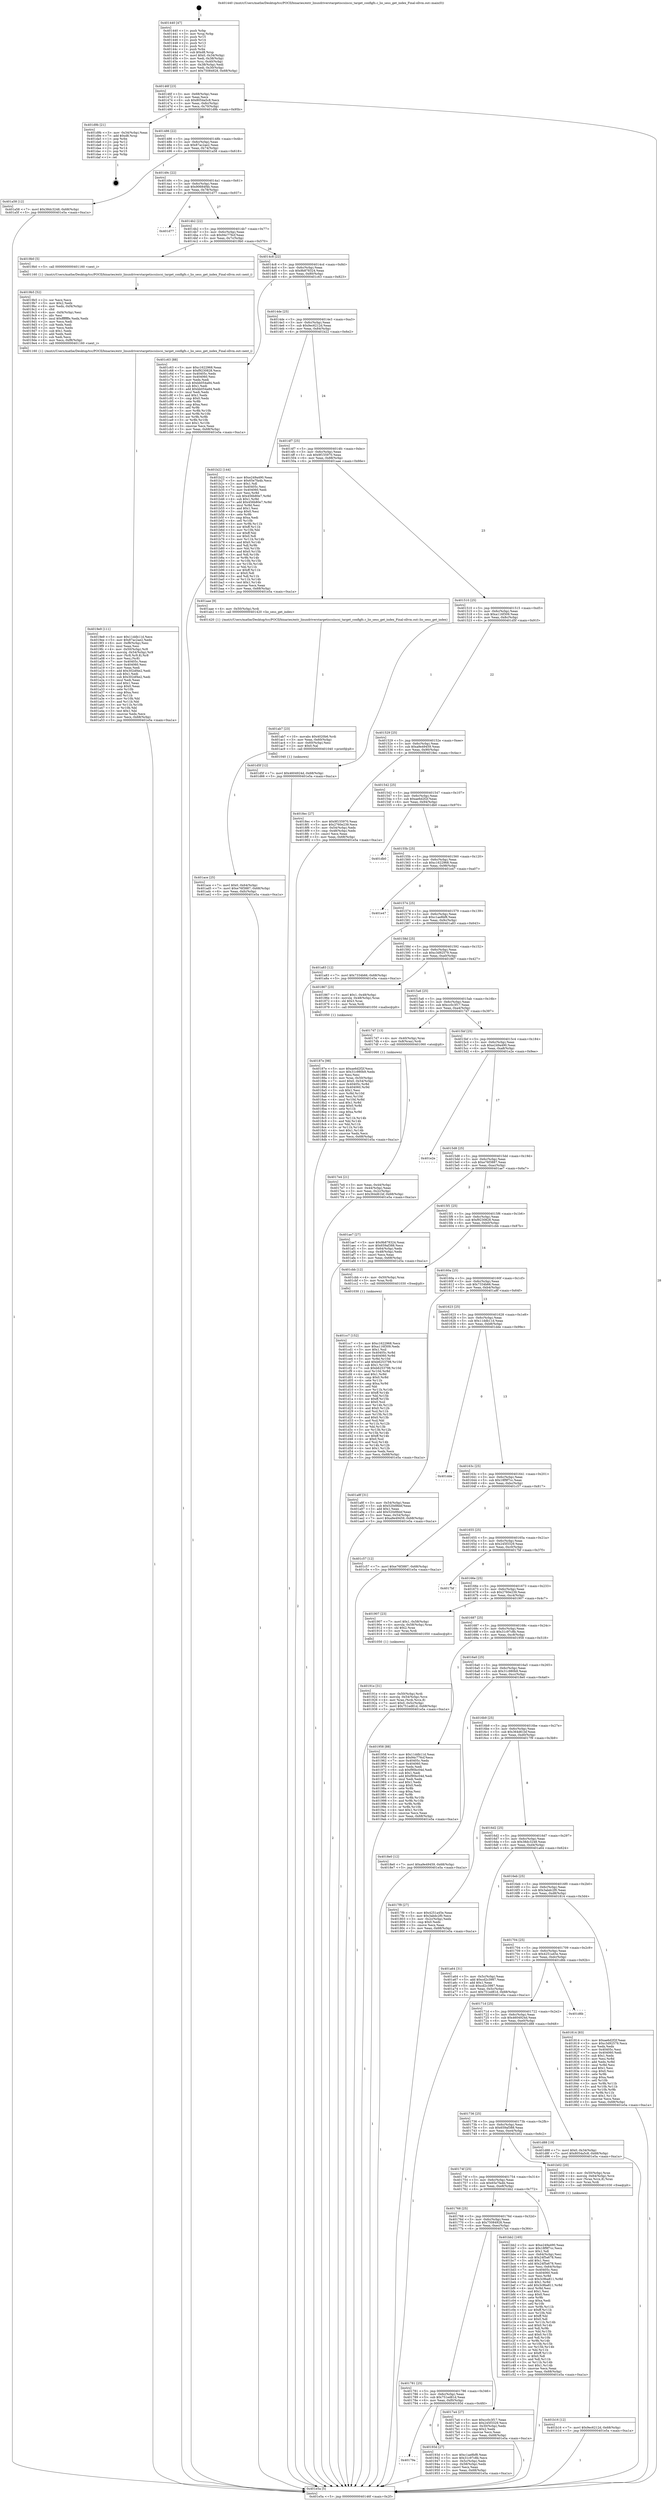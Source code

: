 digraph "0x401440" {
  label = "0x401440 (/mnt/c/Users/mathe/Desktop/tcc/POCII/binaries/extr_linuxdriverstargetiscsiiscsi_target_configfs.c_lio_sess_get_index_Final-ollvm.out::main(0))"
  labelloc = "t"
  node[shape=record]

  Entry [label="",width=0.3,height=0.3,shape=circle,fillcolor=black,style=filled]
  "0x40146f" [label="{
     0x40146f [23]\l
     | [instrs]\l
     &nbsp;&nbsp;0x40146f \<+3\>: mov -0x68(%rbp),%eax\l
     &nbsp;&nbsp;0x401472 \<+2\>: mov %eax,%ecx\l
     &nbsp;&nbsp;0x401474 \<+6\>: sub $0x8054a5c8,%ecx\l
     &nbsp;&nbsp;0x40147a \<+3\>: mov %eax,-0x6c(%rbp)\l
     &nbsp;&nbsp;0x40147d \<+3\>: mov %ecx,-0x70(%rbp)\l
     &nbsp;&nbsp;0x401480 \<+6\>: je 0000000000401d9b \<main+0x95b\>\l
  }"]
  "0x401d9b" [label="{
     0x401d9b [21]\l
     | [instrs]\l
     &nbsp;&nbsp;0x401d9b \<+3\>: mov -0x34(%rbp),%eax\l
     &nbsp;&nbsp;0x401d9e \<+7\>: add $0xd8,%rsp\l
     &nbsp;&nbsp;0x401da5 \<+1\>: pop %rbx\l
     &nbsp;&nbsp;0x401da6 \<+2\>: pop %r12\l
     &nbsp;&nbsp;0x401da8 \<+2\>: pop %r13\l
     &nbsp;&nbsp;0x401daa \<+2\>: pop %r14\l
     &nbsp;&nbsp;0x401dac \<+2\>: pop %r15\l
     &nbsp;&nbsp;0x401dae \<+1\>: pop %rbp\l
     &nbsp;&nbsp;0x401daf \<+1\>: ret\l
  }"]
  "0x401486" [label="{
     0x401486 [22]\l
     | [instrs]\l
     &nbsp;&nbsp;0x401486 \<+5\>: jmp 000000000040148b \<main+0x4b\>\l
     &nbsp;&nbsp;0x40148b \<+3\>: mov -0x6c(%rbp),%eax\l
     &nbsp;&nbsp;0x40148e \<+5\>: sub $0x87ac2ae2,%eax\l
     &nbsp;&nbsp;0x401493 \<+3\>: mov %eax,-0x74(%rbp)\l
     &nbsp;&nbsp;0x401496 \<+6\>: je 0000000000401a58 \<main+0x618\>\l
  }"]
  Exit [label="",width=0.3,height=0.3,shape=circle,fillcolor=black,style=filled,peripheries=2]
  "0x401a58" [label="{
     0x401a58 [12]\l
     | [instrs]\l
     &nbsp;&nbsp;0x401a58 \<+7\>: movl $0x38dc3248,-0x68(%rbp)\l
     &nbsp;&nbsp;0x401a5f \<+5\>: jmp 0000000000401e5a \<main+0xa1a\>\l
  }"]
  "0x40149c" [label="{
     0x40149c [22]\l
     | [instrs]\l
     &nbsp;&nbsp;0x40149c \<+5\>: jmp 00000000004014a1 \<main+0x61\>\l
     &nbsp;&nbsp;0x4014a1 \<+3\>: mov -0x6c(%rbp),%eax\l
     &nbsp;&nbsp;0x4014a4 \<+5\>: sub $0x90684f4b,%eax\l
     &nbsp;&nbsp;0x4014a9 \<+3\>: mov %eax,-0x78(%rbp)\l
     &nbsp;&nbsp;0x4014ac \<+6\>: je 0000000000401d77 \<main+0x937\>\l
  }"]
  "0x401cc7" [label="{
     0x401cc7 [152]\l
     | [instrs]\l
     &nbsp;&nbsp;0x401cc7 \<+5\>: mov $0xc1622968,%ecx\l
     &nbsp;&nbsp;0x401ccc \<+5\>: mov $0xa116f309,%edx\l
     &nbsp;&nbsp;0x401cd1 \<+3\>: mov $0x1,%sil\l
     &nbsp;&nbsp;0x401cd4 \<+8\>: mov 0x40405c,%r8d\l
     &nbsp;&nbsp;0x401cdc \<+8\>: mov 0x404060,%r9d\l
     &nbsp;&nbsp;0x401ce4 \<+3\>: mov %r8d,%r10d\l
     &nbsp;&nbsp;0x401ce7 \<+7\>: add $0xb6253798,%r10d\l
     &nbsp;&nbsp;0x401cee \<+4\>: sub $0x1,%r10d\l
     &nbsp;&nbsp;0x401cf2 \<+7\>: sub $0xb6253798,%r10d\l
     &nbsp;&nbsp;0x401cf9 \<+4\>: imul %r10d,%r8d\l
     &nbsp;&nbsp;0x401cfd \<+4\>: and $0x1,%r8d\l
     &nbsp;&nbsp;0x401d01 \<+4\>: cmp $0x0,%r8d\l
     &nbsp;&nbsp;0x401d05 \<+4\>: sete %r11b\l
     &nbsp;&nbsp;0x401d09 \<+4\>: cmp $0xa,%r9d\l
     &nbsp;&nbsp;0x401d0d \<+3\>: setl %bl\l
     &nbsp;&nbsp;0x401d10 \<+3\>: mov %r11b,%r14b\l
     &nbsp;&nbsp;0x401d13 \<+4\>: xor $0xff,%r14b\l
     &nbsp;&nbsp;0x401d17 \<+3\>: mov %bl,%r15b\l
     &nbsp;&nbsp;0x401d1a \<+4\>: xor $0xff,%r15b\l
     &nbsp;&nbsp;0x401d1e \<+4\>: xor $0x0,%sil\l
     &nbsp;&nbsp;0x401d22 \<+3\>: mov %r14b,%r12b\l
     &nbsp;&nbsp;0x401d25 \<+4\>: and $0x0,%r12b\l
     &nbsp;&nbsp;0x401d29 \<+3\>: and %sil,%r11b\l
     &nbsp;&nbsp;0x401d2c \<+3\>: mov %r15b,%r13b\l
     &nbsp;&nbsp;0x401d2f \<+4\>: and $0x0,%r13b\l
     &nbsp;&nbsp;0x401d33 \<+3\>: and %sil,%bl\l
     &nbsp;&nbsp;0x401d36 \<+3\>: or %r11b,%r12b\l
     &nbsp;&nbsp;0x401d39 \<+3\>: or %bl,%r13b\l
     &nbsp;&nbsp;0x401d3c \<+3\>: xor %r13b,%r12b\l
     &nbsp;&nbsp;0x401d3f \<+3\>: or %r15b,%r14b\l
     &nbsp;&nbsp;0x401d42 \<+4\>: xor $0xff,%r14b\l
     &nbsp;&nbsp;0x401d46 \<+4\>: or $0x0,%sil\l
     &nbsp;&nbsp;0x401d4a \<+3\>: and %sil,%r14b\l
     &nbsp;&nbsp;0x401d4d \<+3\>: or %r14b,%r12b\l
     &nbsp;&nbsp;0x401d50 \<+4\>: test $0x1,%r12b\l
     &nbsp;&nbsp;0x401d54 \<+3\>: cmovne %edx,%ecx\l
     &nbsp;&nbsp;0x401d57 \<+3\>: mov %ecx,-0x68(%rbp)\l
     &nbsp;&nbsp;0x401d5a \<+5\>: jmp 0000000000401e5a \<main+0xa1a\>\l
  }"]
  "0x401d77" [label="{
     0x401d77\l
  }", style=dashed]
  "0x4014b2" [label="{
     0x4014b2 [22]\l
     | [instrs]\l
     &nbsp;&nbsp;0x4014b2 \<+5\>: jmp 00000000004014b7 \<main+0x77\>\l
     &nbsp;&nbsp;0x4014b7 \<+3\>: mov -0x6c(%rbp),%eax\l
     &nbsp;&nbsp;0x4014ba \<+5\>: sub $0x94c776cf,%eax\l
     &nbsp;&nbsp;0x4014bf \<+3\>: mov %eax,-0x7c(%rbp)\l
     &nbsp;&nbsp;0x4014c2 \<+6\>: je 00000000004019b0 \<main+0x570\>\l
  }"]
  "0x401b16" [label="{
     0x401b16 [12]\l
     | [instrs]\l
     &nbsp;&nbsp;0x401b16 \<+7\>: movl $0x9ec6212d,-0x68(%rbp)\l
     &nbsp;&nbsp;0x401b1d \<+5\>: jmp 0000000000401e5a \<main+0xa1a\>\l
  }"]
  "0x4019b0" [label="{
     0x4019b0 [5]\l
     | [instrs]\l
     &nbsp;&nbsp;0x4019b0 \<+5\>: call 0000000000401160 \<next_i\>\l
     | [calls]\l
     &nbsp;&nbsp;0x401160 \{1\} (/mnt/c/Users/mathe/Desktop/tcc/POCII/binaries/extr_linuxdriverstargetiscsiiscsi_target_configfs.c_lio_sess_get_index_Final-ollvm.out::next_i)\l
  }"]
  "0x4014c8" [label="{
     0x4014c8 [22]\l
     | [instrs]\l
     &nbsp;&nbsp;0x4014c8 \<+5\>: jmp 00000000004014cd \<main+0x8d\>\l
     &nbsp;&nbsp;0x4014cd \<+3\>: mov -0x6c(%rbp),%eax\l
     &nbsp;&nbsp;0x4014d0 \<+5\>: sub $0x9b878324,%eax\l
     &nbsp;&nbsp;0x4014d5 \<+3\>: mov %eax,-0x80(%rbp)\l
     &nbsp;&nbsp;0x4014d8 \<+6\>: je 0000000000401c63 \<main+0x823\>\l
  }"]
  "0x401ace" [label="{
     0x401ace [25]\l
     | [instrs]\l
     &nbsp;&nbsp;0x401ace \<+7\>: movl $0x0,-0x64(%rbp)\l
     &nbsp;&nbsp;0x401ad5 \<+7\>: movl $0xe76f3887,-0x68(%rbp)\l
     &nbsp;&nbsp;0x401adc \<+6\>: mov %eax,-0xfc(%rbp)\l
     &nbsp;&nbsp;0x401ae2 \<+5\>: jmp 0000000000401e5a \<main+0xa1a\>\l
  }"]
  "0x401c63" [label="{
     0x401c63 [88]\l
     | [instrs]\l
     &nbsp;&nbsp;0x401c63 \<+5\>: mov $0xc1622968,%eax\l
     &nbsp;&nbsp;0x401c68 \<+5\>: mov $0xf9230828,%ecx\l
     &nbsp;&nbsp;0x401c6d \<+7\>: mov 0x40405c,%edx\l
     &nbsp;&nbsp;0x401c74 \<+7\>: mov 0x404060,%esi\l
     &nbsp;&nbsp;0x401c7b \<+2\>: mov %edx,%edi\l
     &nbsp;&nbsp;0x401c7d \<+6\>: sub $0xbb054a84,%edi\l
     &nbsp;&nbsp;0x401c83 \<+3\>: sub $0x1,%edi\l
     &nbsp;&nbsp;0x401c86 \<+6\>: add $0xbb054a84,%edi\l
     &nbsp;&nbsp;0x401c8c \<+3\>: imul %edi,%edx\l
     &nbsp;&nbsp;0x401c8f \<+3\>: and $0x1,%edx\l
     &nbsp;&nbsp;0x401c92 \<+3\>: cmp $0x0,%edx\l
     &nbsp;&nbsp;0x401c95 \<+4\>: sete %r8b\l
     &nbsp;&nbsp;0x401c99 \<+3\>: cmp $0xa,%esi\l
     &nbsp;&nbsp;0x401c9c \<+4\>: setl %r9b\l
     &nbsp;&nbsp;0x401ca0 \<+3\>: mov %r8b,%r10b\l
     &nbsp;&nbsp;0x401ca3 \<+3\>: and %r9b,%r10b\l
     &nbsp;&nbsp;0x401ca6 \<+3\>: xor %r9b,%r8b\l
     &nbsp;&nbsp;0x401ca9 \<+3\>: or %r8b,%r10b\l
     &nbsp;&nbsp;0x401cac \<+4\>: test $0x1,%r10b\l
     &nbsp;&nbsp;0x401cb0 \<+3\>: cmovne %ecx,%eax\l
     &nbsp;&nbsp;0x401cb3 \<+3\>: mov %eax,-0x68(%rbp)\l
     &nbsp;&nbsp;0x401cb6 \<+5\>: jmp 0000000000401e5a \<main+0xa1a\>\l
  }"]
  "0x4014de" [label="{
     0x4014de [25]\l
     | [instrs]\l
     &nbsp;&nbsp;0x4014de \<+5\>: jmp 00000000004014e3 \<main+0xa3\>\l
     &nbsp;&nbsp;0x4014e3 \<+3\>: mov -0x6c(%rbp),%eax\l
     &nbsp;&nbsp;0x4014e6 \<+5\>: sub $0x9ec6212d,%eax\l
     &nbsp;&nbsp;0x4014eb \<+6\>: mov %eax,-0x84(%rbp)\l
     &nbsp;&nbsp;0x4014f1 \<+6\>: je 0000000000401b22 \<main+0x6e2\>\l
  }"]
  "0x401ab7" [label="{
     0x401ab7 [23]\l
     | [instrs]\l
     &nbsp;&nbsp;0x401ab7 \<+10\>: movabs $0x4020b6,%rdi\l
     &nbsp;&nbsp;0x401ac1 \<+3\>: mov %eax,-0x60(%rbp)\l
     &nbsp;&nbsp;0x401ac4 \<+3\>: mov -0x60(%rbp),%esi\l
     &nbsp;&nbsp;0x401ac7 \<+2\>: mov $0x0,%al\l
     &nbsp;&nbsp;0x401ac9 \<+5\>: call 0000000000401040 \<printf@plt\>\l
     | [calls]\l
     &nbsp;&nbsp;0x401040 \{1\} (unknown)\l
  }"]
  "0x401b22" [label="{
     0x401b22 [144]\l
     | [instrs]\l
     &nbsp;&nbsp;0x401b22 \<+5\>: mov $0xe249a490,%eax\l
     &nbsp;&nbsp;0x401b27 \<+5\>: mov $0x65e7fa4b,%ecx\l
     &nbsp;&nbsp;0x401b2c \<+2\>: mov $0x1,%dl\l
     &nbsp;&nbsp;0x401b2e \<+7\>: mov 0x40405c,%esi\l
     &nbsp;&nbsp;0x401b35 \<+7\>: mov 0x404060,%edi\l
     &nbsp;&nbsp;0x401b3c \<+3\>: mov %esi,%r8d\l
     &nbsp;&nbsp;0x401b3f \<+7\>: sub $0x456b80e7,%r8d\l
     &nbsp;&nbsp;0x401b46 \<+4\>: sub $0x1,%r8d\l
     &nbsp;&nbsp;0x401b4a \<+7\>: add $0x456b80e7,%r8d\l
     &nbsp;&nbsp;0x401b51 \<+4\>: imul %r8d,%esi\l
     &nbsp;&nbsp;0x401b55 \<+3\>: and $0x1,%esi\l
     &nbsp;&nbsp;0x401b58 \<+3\>: cmp $0x0,%esi\l
     &nbsp;&nbsp;0x401b5b \<+4\>: sete %r9b\l
     &nbsp;&nbsp;0x401b5f \<+3\>: cmp $0xa,%edi\l
     &nbsp;&nbsp;0x401b62 \<+4\>: setl %r10b\l
     &nbsp;&nbsp;0x401b66 \<+3\>: mov %r9b,%r11b\l
     &nbsp;&nbsp;0x401b69 \<+4\>: xor $0xff,%r11b\l
     &nbsp;&nbsp;0x401b6d \<+3\>: mov %r10b,%bl\l
     &nbsp;&nbsp;0x401b70 \<+3\>: xor $0xff,%bl\l
     &nbsp;&nbsp;0x401b73 \<+3\>: xor $0x0,%dl\l
     &nbsp;&nbsp;0x401b76 \<+3\>: mov %r11b,%r14b\l
     &nbsp;&nbsp;0x401b79 \<+4\>: and $0x0,%r14b\l
     &nbsp;&nbsp;0x401b7d \<+3\>: and %dl,%r9b\l
     &nbsp;&nbsp;0x401b80 \<+3\>: mov %bl,%r15b\l
     &nbsp;&nbsp;0x401b83 \<+4\>: and $0x0,%r15b\l
     &nbsp;&nbsp;0x401b87 \<+3\>: and %dl,%r10b\l
     &nbsp;&nbsp;0x401b8a \<+3\>: or %r9b,%r14b\l
     &nbsp;&nbsp;0x401b8d \<+3\>: or %r10b,%r15b\l
     &nbsp;&nbsp;0x401b90 \<+3\>: xor %r15b,%r14b\l
     &nbsp;&nbsp;0x401b93 \<+3\>: or %bl,%r11b\l
     &nbsp;&nbsp;0x401b96 \<+4\>: xor $0xff,%r11b\l
     &nbsp;&nbsp;0x401b9a \<+3\>: or $0x0,%dl\l
     &nbsp;&nbsp;0x401b9d \<+3\>: and %dl,%r11b\l
     &nbsp;&nbsp;0x401ba0 \<+3\>: or %r11b,%r14b\l
     &nbsp;&nbsp;0x401ba3 \<+4\>: test $0x1,%r14b\l
     &nbsp;&nbsp;0x401ba7 \<+3\>: cmovne %ecx,%eax\l
     &nbsp;&nbsp;0x401baa \<+3\>: mov %eax,-0x68(%rbp)\l
     &nbsp;&nbsp;0x401bad \<+5\>: jmp 0000000000401e5a \<main+0xa1a\>\l
  }"]
  "0x4014f7" [label="{
     0x4014f7 [25]\l
     | [instrs]\l
     &nbsp;&nbsp;0x4014f7 \<+5\>: jmp 00000000004014fc \<main+0xbc\>\l
     &nbsp;&nbsp;0x4014fc \<+3\>: mov -0x6c(%rbp),%eax\l
     &nbsp;&nbsp;0x4014ff \<+5\>: sub $0x9f155970,%eax\l
     &nbsp;&nbsp;0x401504 \<+6\>: mov %eax,-0x88(%rbp)\l
     &nbsp;&nbsp;0x40150a \<+6\>: je 0000000000401aae \<main+0x66e\>\l
  }"]
  "0x4019e9" [label="{
     0x4019e9 [111]\l
     | [instrs]\l
     &nbsp;&nbsp;0x4019e9 \<+5\>: mov $0x11ddb11d,%ecx\l
     &nbsp;&nbsp;0x4019ee \<+5\>: mov $0x87ac2ae2,%edx\l
     &nbsp;&nbsp;0x4019f3 \<+6\>: mov -0xf8(%rbp),%esi\l
     &nbsp;&nbsp;0x4019f9 \<+3\>: imul %eax,%esi\l
     &nbsp;&nbsp;0x4019fc \<+4\>: mov -0x50(%rbp),%r8\l
     &nbsp;&nbsp;0x401a00 \<+4\>: movslq -0x54(%rbp),%r9\l
     &nbsp;&nbsp;0x401a04 \<+4\>: mov (%r8,%r9,8),%r8\l
     &nbsp;&nbsp;0x401a08 \<+3\>: mov %esi,(%r8)\l
     &nbsp;&nbsp;0x401a0b \<+7\>: mov 0x40405c,%eax\l
     &nbsp;&nbsp;0x401a12 \<+7\>: mov 0x404060,%esi\l
     &nbsp;&nbsp;0x401a19 \<+2\>: mov %eax,%edi\l
     &nbsp;&nbsp;0x401a1b \<+6\>: add $0x302df4e2,%edi\l
     &nbsp;&nbsp;0x401a21 \<+3\>: sub $0x1,%edi\l
     &nbsp;&nbsp;0x401a24 \<+6\>: sub $0x302df4e2,%edi\l
     &nbsp;&nbsp;0x401a2a \<+3\>: imul %edi,%eax\l
     &nbsp;&nbsp;0x401a2d \<+3\>: and $0x1,%eax\l
     &nbsp;&nbsp;0x401a30 \<+3\>: cmp $0x0,%eax\l
     &nbsp;&nbsp;0x401a33 \<+4\>: sete %r10b\l
     &nbsp;&nbsp;0x401a37 \<+3\>: cmp $0xa,%esi\l
     &nbsp;&nbsp;0x401a3a \<+4\>: setl %r11b\l
     &nbsp;&nbsp;0x401a3e \<+3\>: mov %r10b,%bl\l
     &nbsp;&nbsp;0x401a41 \<+3\>: and %r11b,%bl\l
     &nbsp;&nbsp;0x401a44 \<+3\>: xor %r11b,%r10b\l
     &nbsp;&nbsp;0x401a47 \<+3\>: or %r10b,%bl\l
     &nbsp;&nbsp;0x401a4a \<+3\>: test $0x1,%bl\l
     &nbsp;&nbsp;0x401a4d \<+3\>: cmovne %edx,%ecx\l
     &nbsp;&nbsp;0x401a50 \<+3\>: mov %ecx,-0x68(%rbp)\l
     &nbsp;&nbsp;0x401a53 \<+5\>: jmp 0000000000401e5a \<main+0xa1a\>\l
  }"]
  "0x401aae" [label="{
     0x401aae [9]\l
     | [instrs]\l
     &nbsp;&nbsp;0x401aae \<+4\>: mov -0x50(%rbp),%rdi\l
     &nbsp;&nbsp;0x401ab2 \<+5\>: call 0000000000401420 \<lio_sess_get_index\>\l
     | [calls]\l
     &nbsp;&nbsp;0x401420 \{1\} (/mnt/c/Users/mathe/Desktop/tcc/POCII/binaries/extr_linuxdriverstargetiscsiiscsi_target_configfs.c_lio_sess_get_index_Final-ollvm.out::lio_sess_get_index)\l
  }"]
  "0x401510" [label="{
     0x401510 [25]\l
     | [instrs]\l
     &nbsp;&nbsp;0x401510 \<+5\>: jmp 0000000000401515 \<main+0xd5\>\l
     &nbsp;&nbsp;0x401515 \<+3\>: mov -0x6c(%rbp),%eax\l
     &nbsp;&nbsp;0x401518 \<+5\>: sub $0xa116f309,%eax\l
     &nbsp;&nbsp;0x40151d \<+6\>: mov %eax,-0x8c(%rbp)\l
     &nbsp;&nbsp;0x401523 \<+6\>: je 0000000000401d5f \<main+0x91f\>\l
  }"]
  "0x4019b5" [label="{
     0x4019b5 [52]\l
     | [instrs]\l
     &nbsp;&nbsp;0x4019b5 \<+2\>: xor %ecx,%ecx\l
     &nbsp;&nbsp;0x4019b7 \<+5\>: mov $0x2,%edx\l
     &nbsp;&nbsp;0x4019bc \<+6\>: mov %edx,-0xf4(%rbp)\l
     &nbsp;&nbsp;0x4019c2 \<+1\>: cltd\l
     &nbsp;&nbsp;0x4019c3 \<+6\>: mov -0xf4(%rbp),%esi\l
     &nbsp;&nbsp;0x4019c9 \<+2\>: idiv %esi\l
     &nbsp;&nbsp;0x4019cb \<+6\>: imul $0xfffffffe,%edx,%edx\l
     &nbsp;&nbsp;0x4019d1 \<+2\>: mov %ecx,%edi\l
     &nbsp;&nbsp;0x4019d3 \<+2\>: sub %edx,%edi\l
     &nbsp;&nbsp;0x4019d5 \<+2\>: mov %ecx,%edx\l
     &nbsp;&nbsp;0x4019d7 \<+3\>: sub $0x1,%edx\l
     &nbsp;&nbsp;0x4019da \<+2\>: add %edx,%edi\l
     &nbsp;&nbsp;0x4019dc \<+2\>: sub %edi,%ecx\l
     &nbsp;&nbsp;0x4019de \<+6\>: mov %ecx,-0xf8(%rbp)\l
     &nbsp;&nbsp;0x4019e4 \<+5\>: call 0000000000401160 \<next_i\>\l
     | [calls]\l
     &nbsp;&nbsp;0x401160 \{1\} (/mnt/c/Users/mathe/Desktop/tcc/POCII/binaries/extr_linuxdriverstargetiscsiiscsi_target_configfs.c_lio_sess_get_index_Final-ollvm.out::next_i)\l
  }"]
  "0x401d5f" [label="{
     0x401d5f [12]\l
     | [instrs]\l
     &nbsp;&nbsp;0x401d5f \<+7\>: movl $0x4604924d,-0x68(%rbp)\l
     &nbsp;&nbsp;0x401d66 \<+5\>: jmp 0000000000401e5a \<main+0xa1a\>\l
  }"]
  "0x401529" [label="{
     0x401529 [25]\l
     | [instrs]\l
     &nbsp;&nbsp;0x401529 \<+5\>: jmp 000000000040152e \<main+0xee\>\l
     &nbsp;&nbsp;0x40152e \<+3\>: mov -0x6c(%rbp),%eax\l
     &nbsp;&nbsp;0x401531 \<+5\>: sub $0xa9e49459,%eax\l
     &nbsp;&nbsp;0x401536 \<+6\>: mov %eax,-0x90(%rbp)\l
     &nbsp;&nbsp;0x40153c \<+6\>: je 00000000004018ec \<main+0x4ac\>\l
  }"]
  "0x40179a" [label="{
     0x40179a\l
  }", style=dashed]
  "0x4018ec" [label="{
     0x4018ec [27]\l
     | [instrs]\l
     &nbsp;&nbsp;0x4018ec \<+5\>: mov $0x9f155970,%eax\l
     &nbsp;&nbsp;0x4018f1 \<+5\>: mov $0x2760e239,%ecx\l
     &nbsp;&nbsp;0x4018f6 \<+3\>: mov -0x54(%rbp),%edx\l
     &nbsp;&nbsp;0x4018f9 \<+3\>: cmp -0x48(%rbp),%edx\l
     &nbsp;&nbsp;0x4018fc \<+3\>: cmovl %ecx,%eax\l
     &nbsp;&nbsp;0x4018ff \<+3\>: mov %eax,-0x68(%rbp)\l
     &nbsp;&nbsp;0x401902 \<+5\>: jmp 0000000000401e5a \<main+0xa1a\>\l
  }"]
  "0x401542" [label="{
     0x401542 [25]\l
     | [instrs]\l
     &nbsp;&nbsp;0x401542 \<+5\>: jmp 0000000000401547 \<main+0x107\>\l
     &nbsp;&nbsp;0x401547 \<+3\>: mov -0x6c(%rbp),%eax\l
     &nbsp;&nbsp;0x40154a \<+5\>: sub $0xae6d2f2f,%eax\l
     &nbsp;&nbsp;0x40154f \<+6\>: mov %eax,-0x94(%rbp)\l
     &nbsp;&nbsp;0x401555 \<+6\>: je 0000000000401db0 \<main+0x970\>\l
  }"]
  "0x40193d" [label="{
     0x40193d [27]\l
     | [instrs]\l
     &nbsp;&nbsp;0x40193d \<+5\>: mov $0xc1ae8bf8,%eax\l
     &nbsp;&nbsp;0x401942 \<+5\>: mov $0x31c97c8b,%ecx\l
     &nbsp;&nbsp;0x401947 \<+3\>: mov -0x5c(%rbp),%edx\l
     &nbsp;&nbsp;0x40194a \<+3\>: cmp -0x58(%rbp),%edx\l
     &nbsp;&nbsp;0x40194d \<+3\>: cmovl %ecx,%eax\l
     &nbsp;&nbsp;0x401950 \<+3\>: mov %eax,-0x68(%rbp)\l
     &nbsp;&nbsp;0x401953 \<+5\>: jmp 0000000000401e5a \<main+0xa1a\>\l
  }"]
  "0x401db0" [label="{
     0x401db0\l
  }", style=dashed]
  "0x40155b" [label="{
     0x40155b [25]\l
     | [instrs]\l
     &nbsp;&nbsp;0x40155b \<+5\>: jmp 0000000000401560 \<main+0x120\>\l
     &nbsp;&nbsp;0x401560 \<+3\>: mov -0x6c(%rbp),%eax\l
     &nbsp;&nbsp;0x401563 \<+5\>: sub $0xc1622968,%eax\l
     &nbsp;&nbsp;0x401568 \<+6\>: mov %eax,-0x98(%rbp)\l
     &nbsp;&nbsp;0x40156e \<+6\>: je 0000000000401e47 \<main+0xa07\>\l
  }"]
  "0x40191e" [label="{
     0x40191e [31]\l
     | [instrs]\l
     &nbsp;&nbsp;0x40191e \<+4\>: mov -0x50(%rbp),%rdi\l
     &nbsp;&nbsp;0x401922 \<+4\>: movslq -0x54(%rbp),%rcx\l
     &nbsp;&nbsp;0x401926 \<+4\>: mov %rax,(%rdi,%rcx,8)\l
     &nbsp;&nbsp;0x40192a \<+7\>: movl $0x0,-0x5c(%rbp)\l
     &nbsp;&nbsp;0x401931 \<+7\>: movl $0x751ed81d,-0x68(%rbp)\l
     &nbsp;&nbsp;0x401938 \<+5\>: jmp 0000000000401e5a \<main+0xa1a\>\l
  }"]
  "0x401e47" [label="{
     0x401e47\l
  }", style=dashed]
  "0x401574" [label="{
     0x401574 [25]\l
     | [instrs]\l
     &nbsp;&nbsp;0x401574 \<+5\>: jmp 0000000000401579 \<main+0x139\>\l
     &nbsp;&nbsp;0x401579 \<+3\>: mov -0x6c(%rbp),%eax\l
     &nbsp;&nbsp;0x40157c \<+5\>: sub $0xc1ae8bf8,%eax\l
     &nbsp;&nbsp;0x401581 \<+6\>: mov %eax,-0x9c(%rbp)\l
     &nbsp;&nbsp;0x401587 \<+6\>: je 0000000000401a83 \<main+0x643\>\l
  }"]
  "0x40187e" [label="{
     0x40187e [98]\l
     | [instrs]\l
     &nbsp;&nbsp;0x40187e \<+5\>: mov $0xae6d2f2f,%ecx\l
     &nbsp;&nbsp;0x401883 \<+5\>: mov $0x31c980b9,%edx\l
     &nbsp;&nbsp;0x401888 \<+2\>: xor %esi,%esi\l
     &nbsp;&nbsp;0x40188a \<+4\>: mov %rax,-0x50(%rbp)\l
     &nbsp;&nbsp;0x40188e \<+7\>: movl $0x0,-0x54(%rbp)\l
     &nbsp;&nbsp;0x401895 \<+8\>: mov 0x40405c,%r8d\l
     &nbsp;&nbsp;0x40189d \<+8\>: mov 0x404060,%r9d\l
     &nbsp;&nbsp;0x4018a5 \<+3\>: sub $0x1,%esi\l
     &nbsp;&nbsp;0x4018a8 \<+3\>: mov %r8d,%r10d\l
     &nbsp;&nbsp;0x4018ab \<+3\>: add %esi,%r10d\l
     &nbsp;&nbsp;0x4018ae \<+4\>: imul %r10d,%r8d\l
     &nbsp;&nbsp;0x4018b2 \<+4\>: and $0x1,%r8d\l
     &nbsp;&nbsp;0x4018b6 \<+4\>: cmp $0x0,%r8d\l
     &nbsp;&nbsp;0x4018ba \<+4\>: sete %r11b\l
     &nbsp;&nbsp;0x4018be \<+4\>: cmp $0xa,%r9d\l
     &nbsp;&nbsp;0x4018c2 \<+3\>: setl %bl\l
     &nbsp;&nbsp;0x4018c5 \<+3\>: mov %r11b,%r14b\l
     &nbsp;&nbsp;0x4018c8 \<+3\>: and %bl,%r14b\l
     &nbsp;&nbsp;0x4018cb \<+3\>: xor %bl,%r11b\l
     &nbsp;&nbsp;0x4018ce \<+3\>: or %r11b,%r14b\l
     &nbsp;&nbsp;0x4018d1 \<+4\>: test $0x1,%r14b\l
     &nbsp;&nbsp;0x4018d5 \<+3\>: cmovne %edx,%ecx\l
     &nbsp;&nbsp;0x4018d8 \<+3\>: mov %ecx,-0x68(%rbp)\l
     &nbsp;&nbsp;0x4018db \<+5\>: jmp 0000000000401e5a \<main+0xa1a\>\l
  }"]
  "0x401a83" [label="{
     0x401a83 [12]\l
     | [instrs]\l
     &nbsp;&nbsp;0x401a83 \<+7\>: movl $0x7334b66,-0x68(%rbp)\l
     &nbsp;&nbsp;0x401a8a \<+5\>: jmp 0000000000401e5a \<main+0xa1a\>\l
  }"]
  "0x40158d" [label="{
     0x40158d [25]\l
     | [instrs]\l
     &nbsp;&nbsp;0x40158d \<+5\>: jmp 0000000000401592 \<main+0x152\>\l
     &nbsp;&nbsp;0x401592 \<+3\>: mov -0x6c(%rbp),%eax\l
     &nbsp;&nbsp;0x401595 \<+5\>: sub $0xc3d92579,%eax\l
     &nbsp;&nbsp;0x40159a \<+6\>: mov %eax,-0xa0(%rbp)\l
     &nbsp;&nbsp;0x4015a0 \<+6\>: je 0000000000401867 \<main+0x427\>\l
  }"]
  "0x4017e4" [label="{
     0x4017e4 [21]\l
     | [instrs]\l
     &nbsp;&nbsp;0x4017e4 \<+3\>: mov %eax,-0x44(%rbp)\l
     &nbsp;&nbsp;0x4017e7 \<+3\>: mov -0x44(%rbp),%eax\l
     &nbsp;&nbsp;0x4017ea \<+3\>: mov %eax,-0x2c(%rbp)\l
     &nbsp;&nbsp;0x4017ed \<+7\>: movl $0x364d61bf,-0x68(%rbp)\l
     &nbsp;&nbsp;0x4017f4 \<+5\>: jmp 0000000000401e5a \<main+0xa1a\>\l
  }"]
  "0x401867" [label="{
     0x401867 [23]\l
     | [instrs]\l
     &nbsp;&nbsp;0x401867 \<+7\>: movl $0x1,-0x48(%rbp)\l
     &nbsp;&nbsp;0x40186e \<+4\>: movslq -0x48(%rbp),%rax\l
     &nbsp;&nbsp;0x401872 \<+4\>: shl $0x3,%rax\l
     &nbsp;&nbsp;0x401876 \<+3\>: mov %rax,%rdi\l
     &nbsp;&nbsp;0x401879 \<+5\>: call 0000000000401050 \<malloc@plt\>\l
     | [calls]\l
     &nbsp;&nbsp;0x401050 \{1\} (unknown)\l
  }"]
  "0x4015a6" [label="{
     0x4015a6 [25]\l
     | [instrs]\l
     &nbsp;&nbsp;0x4015a6 \<+5\>: jmp 00000000004015ab \<main+0x16b\>\l
     &nbsp;&nbsp;0x4015ab \<+3\>: mov -0x6c(%rbp),%eax\l
     &nbsp;&nbsp;0x4015ae \<+5\>: sub $0xcc0c3f17,%eax\l
     &nbsp;&nbsp;0x4015b3 \<+6\>: mov %eax,-0xa4(%rbp)\l
     &nbsp;&nbsp;0x4015b9 \<+6\>: je 00000000004017d7 \<main+0x397\>\l
  }"]
  "0x401440" [label="{
     0x401440 [47]\l
     | [instrs]\l
     &nbsp;&nbsp;0x401440 \<+1\>: push %rbp\l
     &nbsp;&nbsp;0x401441 \<+3\>: mov %rsp,%rbp\l
     &nbsp;&nbsp;0x401444 \<+2\>: push %r15\l
     &nbsp;&nbsp;0x401446 \<+2\>: push %r14\l
     &nbsp;&nbsp;0x401448 \<+2\>: push %r13\l
     &nbsp;&nbsp;0x40144a \<+2\>: push %r12\l
     &nbsp;&nbsp;0x40144c \<+1\>: push %rbx\l
     &nbsp;&nbsp;0x40144d \<+7\>: sub $0xd8,%rsp\l
     &nbsp;&nbsp;0x401454 \<+7\>: movl $0x0,-0x34(%rbp)\l
     &nbsp;&nbsp;0x40145b \<+3\>: mov %edi,-0x38(%rbp)\l
     &nbsp;&nbsp;0x40145e \<+4\>: mov %rsi,-0x40(%rbp)\l
     &nbsp;&nbsp;0x401462 \<+3\>: mov -0x38(%rbp),%edi\l
     &nbsp;&nbsp;0x401465 \<+3\>: mov %edi,-0x30(%rbp)\l
     &nbsp;&nbsp;0x401468 \<+7\>: movl $0x75084928,-0x68(%rbp)\l
  }"]
  "0x4017d7" [label="{
     0x4017d7 [13]\l
     | [instrs]\l
     &nbsp;&nbsp;0x4017d7 \<+4\>: mov -0x40(%rbp),%rax\l
     &nbsp;&nbsp;0x4017db \<+4\>: mov 0x8(%rax),%rdi\l
     &nbsp;&nbsp;0x4017df \<+5\>: call 0000000000401060 \<atoi@plt\>\l
     | [calls]\l
     &nbsp;&nbsp;0x401060 \{1\} (unknown)\l
  }"]
  "0x4015bf" [label="{
     0x4015bf [25]\l
     | [instrs]\l
     &nbsp;&nbsp;0x4015bf \<+5\>: jmp 00000000004015c4 \<main+0x184\>\l
     &nbsp;&nbsp;0x4015c4 \<+3\>: mov -0x6c(%rbp),%eax\l
     &nbsp;&nbsp;0x4015c7 \<+5\>: sub $0xe249a490,%eax\l
     &nbsp;&nbsp;0x4015cc \<+6\>: mov %eax,-0xa8(%rbp)\l
     &nbsp;&nbsp;0x4015d2 \<+6\>: je 0000000000401e2e \<main+0x9ee\>\l
  }"]
  "0x401e5a" [label="{
     0x401e5a [5]\l
     | [instrs]\l
     &nbsp;&nbsp;0x401e5a \<+5\>: jmp 000000000040146f \<main+0x2f\>\l
  }"]
  "0x401e2e" [label="{
     0x401e2e\l
  }", style=dashed]
  "0x4015d8" [label="{
     0x4015d8 [25]\l
     | [instrs]\l
     &nbsp;&nbsp;0x4015d8 \<+5\>: jmp 00000000004015dd \<main+0x19d\>\l
     &nbsp;&nbsp;0x4015dd \<+3\>: mov -0x6c(%rbp),%eax\l
     &nbsp;&nbsp;0x4015e0 \<+5\>: sub $0xe76f3887,%eax\l
     &nbsp;&nbsp;0x4015e5 \<+6\>: mov %eax,-0xac(%rbp)\l
     &nbsp;&nbsp;0x4015eb \<+6\>: je 0000000000401ae7 \<main+0x6a7\>\l
  }"]
  "0x401781" [label="{
     0x401781 [25]\l
     | [instrs]\l
     &nbsp;&nbsp;0x401781 \<+5\>: jmp 0000000000401786 \<main+0x346\>\l
     &nbsp;&nbsp;0x401786 \<+3\>: mov -0x6c(%rbp),%eax\l
     &nbsp;&nbsp;0x401789 \<+5\>: sub $0x751ed81d,%eax\l
     &nbsp;&nbsp;0x40178e \<+6\>: mov %eax,-0xf0(%rbp)\l
     &nbsp;&nbsp;0x401794 \<+6\>: je 000000000040193d \<main+0x4fd\>\l
  }"]
  "0x401ae7" [label="{
     0x401ae7 [27]\l
     | [instrs]\l
     &nbsp;&nbsp;0x401ae7 \<+5\>: mov $0x9b878324,%eax\l
     &nbsp;&nbsp;0x401aec \<+5\>: mov $0x659af388,%ecx\l
     &nbsp;&nbsp;0x401af1 \<+3\>: mov -0x64(%rbp),%edx\l
     &nbsp;&nbsp;0x401af4 \<+3\>: cmp -0x48(%rbp),%edx\l
     &nbsp;&nbsp;0x401af7 \<+3\>: cmovl %ecx,%eax\l
     &nbsp;&nbsp;0x401afa \<+3\>: mov %eax,-0x68(%rbp)\l
     &nbsp;&nbsp;0x401afd \<+5\>: jmp 0000000000401e5a \<main+0xa1a\>\l
  }"]
  "0x4015f1" [label="{
     0x4015f1 [25]\l
     | [instrs]\l
     &nbsp;&nbsp;0x4015f1 \<+5\>: jmp 00000000004015f6 \<main+0x1b6\>\l
     &nbsp;&nbsp;0x4015f6 \<+3\>: mov -0x6c(%rbp),%eax\l
     &nbsp;&nbsp;0x4015f9 \<+5\>: sub $0xf9230828,%eax\l
     &nbsp;&nbsp;0x4015fe \<+6\>: mov %eax,-0xb0(%rbp)\l
     &nbsp;&nbsp;0x401604 \<+6\>: je 0000000000401cbb \<main+0x87b\>\l
  }"]
  "0x4017a4" [label="{
     0x4017a4 [27]\l
     | [instrs]\l
     &nbsp;&nbsp;0x4017a4 \<+5\>: mov $0xcc0c3f17,%eax\l
     &nbsp;&nbsp;0x4017a9 \<+5\>: mov $0x245f3329,%ecx\l
     &nbsp;&nbsp;0x4017ae \<+3\>: mov -0x30(%rbp),%edx\l
     &nbsp;&nbsp;0x4017b1 \<+3\>: cmp $0x2,%edx\l
     &nbsp;&nbsp;0x4017b4 \<+3\>: cmovne %ecx,%eax\l
     &nbsp;&nbsp;0x4017b7 \<+3\>: mov %eax,-0x68(%rbp)\l
     &nbsp;&nbsp;0x4017ba \<+5\>: jmp 0000000000401e5a \<main+0xa1a\>\l
  }"]
  "0x401cbb" [label="{
     0x401cbb [12]\l
     | [instrs]\l
     &nbsp;&nbsp;0x401cbb \<+4\>: mov -0x50(%rbp),%rax\l
     &nbsp;&nbsp;0x401cbf \<+3\>: mov %rax,%rdi\l
     &nbsp;&nbsp;0x401cc2 \<+5\>: call 0000000000401030 \<free@plt\>\l
     | [calls]\l
     &nbsp;&nbsp;0x401030 \{1\} (unknown)\l
  }"]
  "0x40160a" [label="{
     0x40160a [25]\l
     | [instrs]\l
     &nbsp;&nbsp;0x40160a \<+5\>: jmp 000000000040160f \<main+0x1cf\>\l
     &nbsp;&nbsp;0x40160f \<+3\>: mov -0x6c(%rbp),%eax\l
     &nbsp;&nbsp;0x401612 \<+5\>: sub $0x7334b66,%eax\l
     &nbsp;&nbsp;0x401617 \<+6\>: mov %eax,-0xb4(%rbp)\l
     &nbsp;&nbsp;0x40161d \<+6\>: je 0000000000401a8f \<main+0x64f\>\l
  }"]
  "0x401768" [label="{
     0x401768 [25]\l
     | [instrs]\l
     &nbsp;&nbsp;0x401768 \<+5\>: jmp 000000000040176d \<main+0x32d\>\l
     &nbsp;&nbsp;0x40176d \<+3\>: mov -0x6c(%rbp),%eax\l
     &nbsp;&nbsp;0x401770 \<+5\>: sub $0x75084928,%eax\l
     &nbsp;&nbsp;0x401775 \<+6\>: mov %eax,-0xec(%rbp)\l
     &nbsp;&nbsp;0x40177b \<+6\>: je 00000000004017a4 \<main+0x364\>\l
  }"]
  "0x401a8f" [label="{
     0x401a8f [31]\l
     | [instrs]\l
     &nbsp;&nbsp;0x401a8f \<+3\>: mov -0x54(%rbp),%eax\l
     &nbsp;&nbsp;0x401a92 \<+5\>: sub $0x520d9bbf,%eax\l
     &nbsp;&nbsp;0x401a97 \<+3\>: add $0x1,%eax\l
     &nbsp;&nbsp;0x401a9a \<+5\>: add $0x520d9bbf,%eax\l
     &nbsp;&nbsp;0x401a9f \<+3\>: mov %eax,-0x54(%rbp)\l
     &nbsp;&nbsp;0x401aa2 \<+7\>: movl $0xa9e49459,-0x68(%rbp)\l
     &nbsp;&nbsp;0x401aa9 \<+5\>: jmp 0000000000401e5a \<main+0xa1a\>\l
  }"]
  "0x401623" [label="{
     0x401623 [25]\l
     | [instrs]\l
     &nbsp;&nbsp;0x401623 \<+5\>: jmp 0000000000401628 \<main+0x1e8\>\l
     &nbsp;&nbsp;0x401628 \<+3\>: mov -0x6c(%rbp),%eax\l
     &nbsp;&nbsp;0x40162b \<+5\>: sub $0x11ddb11d,%eax\l
     &nbsp;&nbsp;0x401630 \<+6\>: mov %eax,-0xb8(%rbp)\l
     &nbsp;&nbsp;0x401636 \<+6\>: je 0000000000401dde \<main+0x99e\>\l
  }"]
  "0x401bb2" [label="{
     0x401bb2 [165]\l
     | [instrs]\l
     &nbsp;&nbsp;0x401bb2 \<+5\>: mov $0xe249a490,%eax\l
     &nbsp;&nbsp;0x401bb7 \<+5\>: mov $0x18f9f7cc,%ecx\l
     &nbsp;&nbsp;0x401bbc \<+2\>: mov $0x1,%dl\l
     &nbsp;&nbsp;0x401bbe \<+3\>: mov -0x64(%rbp),%esi\l
     &nbsp;&nbsp;0x401bc1 \<+6\>: sub $0x24f5a678,%esi\l
     &nbsp;&nbsp;0x401bc7 \<+3\>: add $0x1,%esi\l
     &nbsp;&nbsp;0x401bca \<+6\>: add $0x24f5a678,%esi\l
     &nbsp;&nbsp;0x401bd0 \<+3\>: mov %esi,-0x64(%rbp)\l
     &nbsp;&nbsp;0x401bd3 \<+7\>: mov 0x40405c,%esi\l
     &nbsp;&nbsp;0x401bda \<+7\>: mov 0x404060,%edi\l
     &nbsp;&nbsp;0x401be1 \<+3\>: mov %esi,%r8d\l
     &nbsp;&nbsp;0x401be4 \<+7\>: sub $0x3c9ba811,%r8d\l
     &nbsp;&nbsp;0x401beb \<+4\>: sub $0x1,%r8d\l
     &nbsp;&nbsp;0x401bef \<+7\>: add $0x3c9ba811,%r8d\l
     &nbsp;&nbsp;0x401bf6 \<+4\>: imul %r8d,%esi\l
     &nbsp;&nbsp;0x401bfa \<+3\>: and $0x1,%esi\l
     &nbsp;&nbsp;0x401bfd \<+3\>: cmp $0x0,%esi\l
     &nbsp;&nbsp;0x401c00 \<+4\>: sete %r9b\l
     &nbsp;&nbsp;0x401c04 \<+3\>: cmp $0xa,%edi\l
     &nbsp;&nbsp;0x401c07 \<+4\>: setl %r10b\l
     &nbsp;&nbsp;0x401c0b \<+3\>: mov %r9b,%r11b\l
     &nbsp;&nbsp;0x401c0e \<+4\>: xor $0xff,%r11b\l
     &nbsp;&nbsp;0x401c12 \<+3\>: mov %r10b,%bl\l
     &nbsp;&nbsp;0x401c15 \<+3\>: xor $0xff,%bl\l
     &nbsp;&nbsp;0x401c18 \<+3\>: xor $0x0,%dl\l
     &nbsp;&nbsp;0x401c1b \<+3\>: mov %r11b,%r14b\l
     &nbsp;&nbsp;0x401c1e \<+4\>: and $0x0,%r14b\l
     &nbsp;&nbsp;0x401c22 \<+3\>: and %dl,%r9b\l
     &nbsp;&nbsp;0x401c25 \<+3\>: mov %bl,%r15b\l
     &nbsp;&nbsp;0x401c28 \<+4\>: and $0x0,%r15b\l
     &nbsp;&nbsp;0x401c2c \<+3\>: and %dl,%r10b\l
     &nbsp;&nbsp;0x401c2f \<+3\>: or %r9b,%r14b\l
     &nbsp;&nbsp;0x401c32 \<+3\>: or %r10b,%r15b\l
     &nbsp;&nbsp;0x401c35 \<+3\>: xor %r15b,%r14b\l
     &nbsp;&nbsp;0x401c38 \<+3\>: or %bl,%r11b\l
     &nbsp;&nbsp;0x401c3b \<+4\>: xor $0xff,%r11b\l
     &nbsp;&nbsp;0x401c3f \<+3\>: or $0x0,%dl\l
     &nbsp;&nbsp;0x401c42 \<+3\>: and %dl,%r11b\l
     &nbsp;&nbsp;0x401c45 \<+3\>: or %r11b,%r14b\l
     &nbsp;&nbsp;0x401c48 \<+4\>: test $0x1,%r14b\l
     &nbsp;&nbsp;0x401c4c \<+3\>: cmovne %ecx,%eax\l
     &nbsp;&nbsp;0x401c4f \<+3\>: mov %eax,-0x68(%rbp)\l
     &nbsp;&nbsp;0x401c52 \<+5\>: jmp 0000000000401e5a \<main+0xa1a\>\l
  }"]
  "0x401dde" [label="{
     0x401dde\l
  }", style=dashed]
  "0x40163c" [label="{
     0x40163c [25]\l
     | [instrs]\l
     &nbsp;&nbsp;0x40163c \<+5\>: jmp 0000000000401641 \<main+0x201\>\l
     &nbsp;&nbsp;0x401641 \<+3\>: mov -0x6c(%rbp),%eax\l
     &nbsp;&nbsp;0x401644 \<+5\>: sub $0x18f9f7cc,%eax\l
     &nbsp;&nbsp;0x401649 \<+6\>: mov %eax,-0xbc(%rbp)\l
     &nbsp;&nbsp;0x40164f \<+6\>: je 0000000000401c57 \<main+0x817\>\l
  }"]
  "0x40174f" [label="{
     0x40174f [25]\l
     | [instrs]\l
     &nbsp;&nbsp;0x40174f \<+5\>: jmp 0000000000401754 \<main+0x314\>\l
     &nbsp;&nbsp;0x401754 \<+3\>: mov -0x6c(%rbp),%eax\l
     &nbsp;&nbsp;0x401757 \<+5\>: sub $0x65e7fa4b,%eax\l
     &nbsp;&nbsp;0x40175c \<+6\>: mov %eax,-0xe8(%rbp)\l
     &nbsp;&nbsp;0x401762 \<+6\>: je 0000000000401bb2 \<main+0x772\>\l
  }"]
  "0x401c57" [label="{
     0x401c57 [12]\l
     | [instrs]\l
     &nbsp;&nbsp;0x401c57 \<+7\>: movl $0xe76f3887,-0x68(%rbp)\l
     &nbsp;&nbsp;0x401c5e \<+5\>: jmp 0000000000401e5a \<main+0xa1a\>\l
  }"]
  "0x401655" [label="{
     0x401655 [25]\l
     | [instrs]\l
     &nbsp;&nbsp;0x401655 \<+5\>: jmp 000000000040165a \<main+0x21a\>\l
     &nbsp;&nbsp;0x40165a \<+3\>: mov -0x6c(%rbp),%eax\l
     &nbsp;&nbsp;0x40165d \<+5\>: sub $0x245f3329,%eax\l
     &nbsp;&nbsp;0x401662 \<+6\>: mov %eax,-0xc0(%rbp)\l
     &nbsp;&nbsp;0x401668 \<+6\>: je 00000000004017bf \<main+0x37f\>\l
  }"]
  "0x401b02" [label="{
     0x401b02 [20]\l
     | [instrs]\l
     &nbsp;&nbsp;0x401b02 \<+4\>: mov -0x50(%rbp),%rax\l
     &nbsp;&nbsp;0x401b06 \<+4\>: movslq -0x64(%rbp),%rcx\l
     &nbsp;&nbsp;0x401b0a \<+4\>: mov (%rax,%rcx,8),%rax\l
     &nbsp;&nbsp;0x401b0e \<+3\>: mov %rax,%rdi\l
     &nbsp;&nbsp;0x401b11 \<+5\>: call 0000000000401030 \<free@plt\>\l
     | [calls]\l
     &nbsp;&nbsp;0x401030 \{1\} (unknown)\l
  }"]
  "0x4017bf" [label="{
     0x4017bf\l
  }", style=dashed]
  "0x40166e" [label="{
     0x40166e [25]\l
     | [instrs]\l
     &nbsp;&nbsp;0x40166e \<+5\>: jmp 0000000000401673 \<main+0x233\>\l
     &nbsp;&nbsp;0x401673 \<+3\>: mov -0x6c(%rbp),%eax\l
     &nbsp;&nbsp;0x401676 \<+5\>: sub $0x2760e239,%eax\l
     &nbsp;&nbsp;0x40167b \<+6\>: mov %eax,-0xc4(%rbp)\l
     &nbsp;&nbsp;0x401681 \<+6\>: je 0000000000401907 \<main+0x4c7\>\l
  }"]
  "0x401736" [label="{
     0x401736 [25]\l
     | [instrs]\l
     &nbsp;&nbsp;0x401736 \<+5\>: jmp 000000000040173b \<main+0x2fb\>\l
     &nbsp;&nbsp;0x40173b \<+3\>: mov -0x6c(%rbp),%eax\l
     &nbsp;&nbsp;0x40173e \<+5\>: sub $0x659af388,%eax\l
     &nbsp;&nbsp;0x401743 \<+6\>: mov %eax,-0xe4(%rbp)\l
     &nbsp;&nbsp;0x401749 \<+6\>: je 0000000000401b02 \<main+0x6c2\>\l
  }"]
  "0x401907" [label="{
     0x401907 [23]\l
     | [instrs]\l
     &nbsp;&nbsp;0x401907 \<+7\>: movl $0x1,-0x58(%rbp)\l
     &nbsp;&nbsp;0x40190e \<+4\>: movslq -0x58(%rbp),%rax\l
     &nbsp;&nbsp;0x401912 \<+4\>: shl $0x2,%rax\l
     &nbsp;&nbsp;0x401916 \<+3\>: mov %rax,%rdi\l
     &nbsp;&nbsp;0x401919 \<+5\>: call 0000000000401050 \<malloc@plt\>\l
     | [calls]\l
     &nbsp;&nbsp;0x401050 \{1\} (unknown)\l
  }"]
  "0x401687" [label="{
     0x401687 [25]\l
     | [instrs]\l
     &nbsp;&nbsp;0x401687 \<+5\>: jmp 000000000040168c \<main+0x24c\>\l
     &nbsp;&nbsp;0x40168c \<+3\>: mov -0x6c(%rbp),%eax\l
     &nbsp;&nbsp;0x40168f \<+5\>: sub $0x31c97c8b,%eax\l
     &nbsp;&nbsp;0x401694 \<+6\>: mov %eax,-0xc8(%rbp)\l
     &nbsp;&nbsp;0x40169a \<+6\>: je 0000000000401958 \<main+0x518\>\l
  }"]
  "0x401d88" [label="{
     0x401d88 [19]\l
     | [instrs]\l
     &nbsp;&nbsp;0x401d88 \<+7\>: movl $0x0,-0x34(%rbp)\l
     &nbsp;&nbsp;0x401d8f \<+7\>: movl $0x8054a5c8,-0x68(%rbp)\l
     &nbsp;&nbsp;0x401d96 \<+5\>: jmp 0000000000401e5a \<main+0xa1a\>\l
  }"]
  "0x401958" [label="{
     0x401958 [88]\l
     | [instrs]\l
     &nbsp;&nbsp;0x401958 \<+5\>: mov $0x11ddb11d,%eax\l
     &nbsp;&nbsp;0x40195d \<+5\>: mov $0x94c776cf,%ecx\l
     &nbsp;&nbsp;0x401962 \<+7\>: mov 0x40405c,%edx\l
     &nbsp;&nbsp;0x401969 \<+7\>: mov 0x404060,%esi\l
     &nbsp;&nbsp;0x401970 \<+2\>: mov %edx,%edi\l
     &nbsp;&nbsp;0x401972 \<+6\>: sub $0xf90bc04d,%edi\l
     &nbsp;&nbsp;0x401978 \<+3\>: sub $0x1,%edi\l
     &nbsp;&nbsp;0x40197b \<+6\>: add $0xf90bc04d,%edi\l
     &nbsp;&nbsp;0x401981 \<+3\>: imul %edi,%edx\l
     &nbsp;&nbsp;0x401984 \<+3\>: and $0x1,%edx\l
     &nbsp;&nbsp;0x401987 \<+3\>: cmp $0x0,%edx\l
     &nbsp;&nbsp;0x40198a \<+4\>: sete %r8b\l
     &nbsp;&nbsp;0x40198e \<+3\>: cmp $0xa,%esi\l
     &nbsp;&nbsp;0x401991 \<+4\>: setl %r9b\l
     &nbsp;&nbsp;0x401995 \<+3\>: mov %r8b,%r10b\l
     &nbsp;&nbsp;0x401998 \<+3\>: and %r9b,%r10b\l
     &nbsp;&nbsp;0x40199b \<+3\>: xor %r9b,%r8b\l
     &nbsp;&nbsp;0x40199e \<+3\>: or %r8b,%r10b\l
     &nbsp;&nbsp;0x4019a1 \<+4\>: test $0x1,%r10b\l
     &nbsp;&nbsp;0x4019a5 \<+3\>: cmovne %ecx,%eax\l
     &nbsp;&nbsp;0x4019a8 \<+3\>: mov %eax,-0x68(%rbp)\l
     &nbsp;&nbsp;0x4019ab \<+5\>: jmp 0000000000401e5a \<main+0xa1a\>\l
  }"]
  "0x4016a0" [label="{
     0x4016a0 [25]\l
     | [instrs]\l
     &nbsp;&nbsp;0x4016a0 \<+5\>: jmp 00000000004016a5 \<main+0x265\>\l
     &nbsp;&nbsp;0x4016a5 \<+3\>: mov -0x6c(%rbp),%eax\l
     &nbsp;&nbsp;0x4016a8 \<+5\>: sub $0x31c980b9,%eax\l
     &nbsp;&nbsp;0x4016ad \<+6\>: mov %eax,-0xcc(%rbp)\l
     &nbsp;&nbsp;0x4016b3 \<+6\>: je 00000000004018e0 \<main+0x4a0\>\l
  }"]
  "0x40171d" [label="{
     0x40171d [25]\l
     | [instrs]\l
     &nbsp;&nbsp;0x40171d \<+5\>: jmp 0000000000401722 \<main+0x2e2\>\l
     &nbsp;&nbsp;0x401722 \<+3\>: mov -0x6c(%rbp),%eax\l
     &nbsp;&nbsp;0x401725 \<+5\>: sub $0x4604924d,%eax\l
     &nbsp;&nbsp;0x40172a \<+6\>: mov %eax,-0xe0(%rbp)\l
     &nbsp;&nbsp;0x401730 \<+6\>: je 0000000000401d88 \<main+0x948\>\l
  }"]
  "0x4018e0" [label="{
     0x4018e0 [12]\l
     | [instrs]\l
     &nbsp;&nbsp;0x4018e0 \<+7\>: movl $0xa9e49459,-0x68(%rbp)\l
     &nbsp;&nbsp;0x4018e7 \<+5\>: jmp 0000000000401e5a \<main+0xa1a\>\l
  }"]
  "0x4016b9" [label="{
     0x4016b9 [25]\l
     | [instrs]\l
     &nbsp;&nbsp;0x4016b9 \<+5\>: jmp 00000000004016be \<main+0x27e\>\l
     &nbsp;&nbsp;0x4016be \<+3\>: mov -0x6c(%rbp),%eax\l
     &nbsp;&nbsp;0x4016c1 \<+5\>: sub $0x364d61bf,%eax\l
     &nbsp;&nbsp;0x4016c6 \<+6\>: mov %eax,-0xd0(%rbp)\l
     &nbsp;&nbsp;0x4016cc \<+6\>: je 00000000004017f9 \<main+0x3b9\>\l
  }"]
  "0x401d6b" [label="{
     0x401d6b\l
  }", style=dashed]
  "0x4017f9" [label="{
     0x4017f9 [27]\l
     | [instrs]\l
     &nbsp;&nbsp;0x4017f9 \<+5\>: mov $0x4251a45e,%eax\l
     &nbsp;&nbsp;0x4017fe \<+5\>: mov $0x3abdc2f0,%ecx\l
     &nbsp;&nbsp;0x401803 \<+3\>: mov -0x2c(%rbp),%edx\l
     &nbsp;&nbsp;0x401806 \<+3\>: cmp $0x0,%edx\l
     &nbsp;&nbsp;0x401809 \<+3\>: cmove %ecx,%eax\l
     &nbsp;&nbsp;0x40180c \<+3\>: mov %eax,-0x68(%rbp)\l
     &nbsp;&nbsp;0x40180f \<+5\>: jmp 0000000000401e5a \<main+0xa1a\>\l
  }"]
  "0x4016d2" [label="{
     0x4016d2 [25]\l
     | [instrs]\l
     &nbsp;&nbsp;0x4016d2 \<+5\>: jmp 00000000004016d7 \<main+0x297\>\l
     &nbsp;&nbsp;0x4016d7 \<+3\>: mov -0x6c(%rbp),%eax\l
     &nbsp;&nbsp;0x4016da \<+5\>: sub $0x38dc3248,%eax\l
     &nbsp;&nbsp;0x4016df \<+6\>: mov %eax,-0xd4(%rbp)\l
     &nbsp;&nbsp;0x4016e5 \<+6\>: je 0000000000401a64 \<main+0x624\>\l
  }"]
  "0x401704" [label="{
     0x401704 [25]\l
     | [instrs]\l
     &nbsp;&nbsp;0x401704 \<+5\>: jmp 0000000000401709 \<main+0x2c9\>\l
     &nbsp;&nbsp;0x401709 \<+3\>: mov -0x6c(%rbp),%eax\l
     &nbsp;&nbsp;0x40170c \<+5\>: sub $0x4251a45e,%eax\l
     &nbsp;&nbsp;0x401711 \<+6\>: mov %eax,-0xdc(%rbp)\l
     &nbsp;&nbsp;0x401717 \<+6\>: je 0000000000401d6b \<main+0x92b\>\l
  }"]
  "0x401a64" [label="{
     0x401a64 [31]\l
     | [instrs]\l
     &nbsp;&nbsp;0x401a64 \<+3\>: mov -0x5c(%rbp),%eax\l
     &nbsp;&nbsp;0x401a67 \<+5\>: add $0xcd2c3987,%eax\l
     &nbsp;&nbsp;0x401a6c \<+3\>: add $0x1,%eax\l
     &nbsp;&nbsp;0x401a6f \<+5\>: sub $0xcd2c3987,%eax\l
     &nbsp;&nbsp;0x401a74 \<+3\>: mov %eax,-0x5c(%rbp)\l
     &nbsp;&nbsp;0x401a77 \<+7\>: movl $0x751ed81d,-0x68(%rbp)\l
     &nbsp;&nbsp;0x401a7e \<+5\>: jmp 0000000000401e5a \<main+0xa1a\>\l
  }"]
  "0x4016eb" [label="{
     0x4016eb [25]\l
     | [instrs]\l
     &nbsp;&nbsp;0x4016eb \<+5\>: jmp 00000000004016f0 \<main+0x2b0\>\l
     &nbsp;&nbsp;0x4016f0 \<+3\>: mov -0x6c(%rbp),%eax\l
     &nbsp;&nbsp;0x4016f3 \<+5\>: sub $0x3abdc2f0,%eax\l
     &nbsp;&nbsp;0x4016f8 \<+6\>: mov %eax,-0xd8(%rbp)\l
     &nbsp;&nbsp;0x4016fe \<+6\>: je 0000000000401814 \<main+0x3d4\>\l
  }"]
  "0x401814" [label="{
     0x401814 [83]\l
     | [instrs]\l
     &nbsp;&nbsp;0x401814 \<+5\>: mov $0xae6d2f2f,%eax\l
     &nbsp;&nbsp;0x401819 \<+5\>: mov $0xc3d92579,%ecx\l
     &nbsp;&nbsp;0x40181e \<+2\>: xor %edx,%edx\l
     &nbsp;&nbsp;0x401820 \<+7\>: mov 0x40405c,%esi\l
     &nbsp;&nbsp;0x401827 \<+7\>: mov 0x404060,%edi\l
     &nbsp;&nbsp;0x40182e \<+3\>: sub $0x1,%edx\l
     &nbsp;&nbsp;0x401831 \<+3\>: mov %esi,%r8d\l
     &nbsp;&nbsp;0x401834 \<+3\>: add %edx,%r8d\l
     &nbsp;&nbsp;0x401837 \<+4\>: imul %r8d,%esi\l
     &nbsp;&nbsp;0x40183b \<+3\>: and $0x1,%esi\l
     &nbsp;&nbsp;0x40183e \<+3\>: cmp $0x0,%esi\l
     &nbsp;&nbsp;0x401841 \<+4\>: sete %r9b\l
     &nbsp;&nbsp;0x401845 \<+3\>: cmp $0xa,%edi\l
     &nbsp;&nbsp;0x401848 \<+4\>: setl %r10b\l
     &nbsp;&nbsp;0x40184c \<+3\>: mov %r9b,%r11b\l
     &nbsp;&nbsp;0x40184f \<+3\>: and %r10b,%r11b\l
     &nbsp;&nbsp;0x401852 \<+3\>: xor %r10b,%r9b\l
     &nbsp;&nbsp;0x401855 \<+3\>: or %r9b,%r11b\l
     &nbsp;&nbsp;0x401858 \<+4\>: test $0x1,%r11b\l
     &nbsp;&nbsp;0x40185c \<+3\>: cmovne %ecx,%eax\l
     &nbsp;&nbsp;0x40185f \<+3\>: mov %eax,-0x68(%rbp)\l
     &nbsp;&nbsp;0x401862 \<+5\>: jmp 0000000000401e5a \<main+0xa1a\>\l
  }"]
  Entry -> "0x401440" [label=" 1"]
  "0x40146f" -> "0x401d9b" [label=" 1"]
  "0x40146f" -> "0x401486" [label=" 28"]
  "0x401d9b" -> Exit [label=" 1"]
  "0x401486" -> "0x401a58" [label=" 1"]
  "0x401486" -> "0x40149c" [label=" 27"]
  "0x401d88" -> "0x401e5a" [label=" 1"]
  "0x40149c" -> "0x401d77" [label=" 0"]
  "0x40149c" -> "0x4014b2" [label=" 27"]
  "0x401d5f" -> "0x401e5a" [label=" 1"]
  "0x4014b2" -> "0x4019b0" [label=" 1"]
  "0x4014b2" -> "0x4014c8" [label=" 26"]
  "0x401cc7" -> "0x401e5a" [label=" 1"]
  "0x4014c8" -> "0x401c63" [label=" 1"]
  "0x4014c8" -> "0x4014de" [label=" 25"]
  "0x401cbb" -> "0x401cc7" [label=" 1"]
  "0x4014de" -> "0x401b22" [label=" 1"]
  "0x4014de" -> "0x4014f7" [label=" 24"]
  "0x401c63" -> "0x401e5a" [label=" 1"]
  "0x4014f7" -> "0x401aae" [label=" 1"]
  "0x4014f7" -> "0x401510" [label=" 23"]
  "0x401c57" -> "0x401e5a" [label=" 1"]
  "0x401510" -> "0x401d5f" [label=" 1"]
  "0x401510" -> "0x401529" [label=" 22"]
  "0x401bb2" -> "0x401e5a" [label=" 1"]
  "0x401529" -> "0x4018ec" [label=" 2"]
  "0x401529" -> "0x401542" [label=" 20"]
  "0x401b22" -> "0x401e5a" [label=" 1"]
  "0x401542" -> "0x401db0" [label=" 0"]
  "0x401542" -> "0x40155b" [label=" 20"]
  "0x401b16" -> "0x401e5a" [label=" 1"]
  "0x40155b" -> "0x401e47" [label=" 0"]
  "0x40155b" -> "0x401574" [label=" 20"]
  "0x401ae7" -> "0x401e5a" [label=" 2"]
  "0x401574" -> "0x401a83" [label=" 1"]
  "0x401574" -> "0x40158d" [label=" 19"]
  "0x401ace" -> "0x401e5a" [label=" 1"]
  "0x40158d" -> "0x401867" [label=" 1"]
  "0x40158d" -> "0x4015a6" [label=" 18"]
  "0x401ab7" -> "0x401ace" [label=" 1"]
  "0x4015a6" -> "0x4017d7" [label=" 1"]
  "0x4015a6" -> "0x4015bf" [label=" 17"]
  "0x401aae" -> "0x401ab7" [label=" 1"]
  "0x4015bf" -> "0x401e2e" [label=" 0"]
  "0x4015bf" -> "0x4015d8" [label=" 17"]
  "0x401a8f" -> "0x401e5a" [label=" 1"]
  "0x4015d8" -> "0x401ae7" [label=" 2"]
  "0x4015d8" -> "0x4015f1" [label=" 15"]
  "0x401a83" -> "0x401e5a" [label=" 1"]
  "0x4015f1" -> "0x401cbb" [label=" 1"]
  "0x4015f1" -> "0x40160a" [label=" 14"]
  "0x401a64" -> "0x401e5a" [label=" 1"]
  "0x40160a" -> "0x401a8f" [label=" 1"]
  "0x40160a" -> "0x401623" [label=" 13"]
  "0x4019e9" -> "0x401e5a" [label=" 1"]
  "0x401623" -> "0x401dde" [label=" 0"]
  "0x401623" -> "0x40163c" [label=" 13"]
  "0x4019b5" -> "0x4019e9" [label=" 1"]
  "0x40163c" -> "0x401c57" [label=" 1"]
  "0x40163c" -> "0x401655" [label=" 12"]
  "0x401958" -> "0x401e5a" [label=" 1"]
  "0x401655" -> "0x4017bf" [label=" 0"]
  "0x401655" -> "0x40166e" [label=" 12"]
  "0x40193d" -> "0x401e5a" [label=" 2"]
  "0x40166e" -> "0x401907" [label=" 1"]
  "0x40166e" -> "0x401687" [label=" 11"]
  "0x401781" -> "0x40193d" [label=" 2"]
  "0x401687" -> "0x401958" [label=" 1"]
  "0x401687" -> "0x4016a0" [label=" 10"]
  "0x401b02" -> "0x401b16" [label=" 1"]
  "0x4016a0" -> "0x4018e0" [label=" 1"]
  "0x4016a0" -> "0x4016b9" [label=" 9"]
  "0x401907" -> "0x40191e" [label=" 1"]
  "0x4016b9" -> "0x4017f9" [label=" 1"]
  "0x4016b9" -> "0x4016d2" [label=" 8"]
  "0x4018ec" -> "0x401e5a" [label=" 2"]
  "0x4016d2" -> "0x401a64" [label=" 1"]
  "0x4016d2" -> "0x4016eb" [label=" 7"]
  "0x40187e" -> "0x401e5a" [label=" 1"]
  "0x4016eb" -> "0x401814" [label=" 1"]
  "0x4016eb" -> "0x401704" [label=" 6"]
  "0x4018e0" -> "0x401e5a" [label=" 1"]
  "0x401704" -> "0x401d6b" [label=" 0"]
  "0x401704" -> "0x40171d" [label=" 6"]
  "0x40191e" -> "0x401e5a" [label=" 1"]
  "0x40171d" -> "0x401d88" [label=" 1"]
  "0x40171d" -> "0x401736" [label=" 5"]
  "0x401781" -> "0x40179a" [label=" 0"]
  "0x401736" -> "0x401b02" [label=" 1"]
  "0x401736" -> "0x40174f" [label=" 4"]
  "0x4019b0" -> "0x4019b5" [label=" 1"]
  "0x40174f" -> "0x401bb2" [label=" 1"]
  "0x40174f" -> "0x401768" [label=" 3"]
  "0x401a58" -> "0x401e5a" [label=" 1"]
  "0x401768" -> "0x4017a4" [label=" 1"]
  "0x401768" -> "0x401781" [label=" 2"]
  "0x4017a4" -> "0x401e5a" [label=" 1"]
  "0x401440" -> "0x40146f" [label=" 1"]
  "0x401e5a" -> "0x40146f" [label=" 28"]
  "0x4017d7" -> "0x4017e4" [label=" 1"]
  "0x4017e4" -> "0x401e5a" [label=" 1"]
  "0x4017f9" -> "0x401e5a" [label=" 1"]
  "0x401814" -> "0x401e5a" [label=" 1"]
  "0x401867" -> "0x40187e" [label=" 1"]
}
